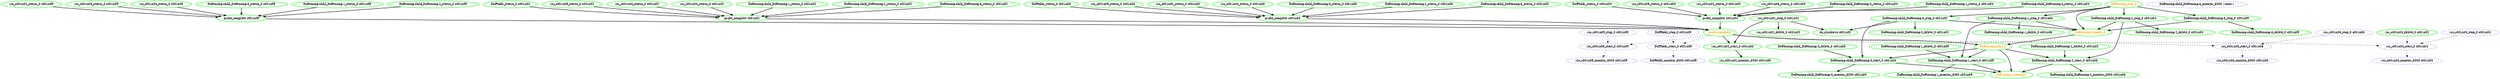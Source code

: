 digraph "g" {
	size = "30,30"
"rsc_c001n09_monitor_5000 c001n09" [ style="dashed" color="blue" fontcolor="black" ]
"DoFencing:child_DoFencing:1_monitor_5000 c001n09" [ style=bold color="green" fontcolor="black" ]
"DoFencing:child_DoFencing:1_delete_0 c001n09" [ style=bold color="green" fontcolor="black" ]
"DcIPaddr_monitor_5000 c001n09" [ style="dashed" color="blue" fontcolor="black" ]
"DoFencing:child_DoFencing:3_monitor_5000 <none>" [ style="dashed" color="blue" fontcolor="black" ]
"rsc_c001n02_monitor_5000 c001n03" [ style=bold color="green" fontcolor="black" ]
"DoFencing:child_DoFencing:2_monitor_5000 c001n03" [ style=bold color="green" fontcolor="black" ]
"DoFencing:child_DoFencing:2_delete_0 c001n02" [ style=bold color="green" fontcolor="black" ]
"rsc_c001n04_monitor_5000 c001n04" [ style="dashed" color="blue" fontcolor="black" ]
"rsc_c001n04_delete_0 c001n02" [ style=bold color="green" fontcolor="black" ]
"DoFencing:child_DoFencing:0_monitor_5000 c001n04" [ style=bold color="green" fontcolor="black" ]
"DoFencing:child_DoFencing:0_delete_0 c001n03" [ style=bold color="green" fontcolor="black" ]
"rsc_c001n03_monitor_5000 c001n03" [ style="dashed" color="blue" fontcolor="black" ]
"probe_complete" [ style=bold color="green" fontcolor="orange" ]
"probe_complete c001n09" [ style=bold color="green" fontcolor="black" ]
"rsc_c001n02_status_0 c001n09" [ style=bold color="green" fontcolor="black" ]
"rsc_c001n03_status_0 c001n09" [ style=bold color="green" fontcolor="black" ]
"rsc_c001n04_status_0 c001n09" [ style=bold color="green" fontcolor="black" ]
"DoFencing:child_DoFencing:0_status_0 c001n09" [ style=bold color="green" fontcolor="black" ]
"DoFencing:child_DoFencing:1_status_0 c001n09" [ style=bold color="green" fontcolor="black" ]
"DoFencing:child_DoFencing:2_status_0 c001n09" [ style=bold color="green" fontcolor="black" ]
"probe_complete c001n02" [ style=bold color="green" fontcolor="black" ]
"DcIPaddr_status_0 c001n02" [ style=bold color="green" fontcolor="black" ]
"rsc_c001n09_status_0 c001n02" [ style=bold color="green" fontcolor="black" ]
"rsc_c001n03_status_0 c001n02" [ style=bold color="green" fontcolor="black" ]
"rsc_c001n04_status_0 c001n02" [ style=bold color="green" fontcolor="black" ]
"DoFencing:child_DoFencing:1_status_0 c001n02" [ style=bold color="green" fontcolor="black" ]
"DoFencing:child_DoFencing:2_status_0 c001n02" [ style=bold color="green" fontcolor="black" ]
"DoFencing:child_DoFencing:3_status_0 c001n02" [ style=bold color="green" fontcolor="black" ]
"probe_complete c001n03" [ style=bold color="green" fontcolor="black" ]
"DcIPaddr_status_0 c001n03" [ style=bold color="green" fontcolor="black" ]
"rsc_c001n09_status_0 c001n03" [ style=bold color="green" fontcolor="black" ]
"rsc_c001n02_status_0 c001n03" [ style=bold color="green" fontcolor="black" ]
"rsc_c001n04_status_0 c001n03" [ style=bold color="green" fontcolor="black" ]
"DoFencing:child_DoFencing:0_status_0 c001n03" [ style=bold color="green" fontcolor="black" ]
"DoFencing:child_DoFencing:2_status_0 c001n03" [ style=bold color="green" fontcolor="black" ]
"DoFencing:child_DoFencing:3_status_0 c001n03" [ style=bold color="green" fontcolor="black" ]
"probe_complete c001n04" [ style=bold color="green" fontcolor="black" ]
"DcIPaddr_status_0 c001n04" [ style=bold color="green" fontcolor="black" ]
"rsc_c001n09_status_0 c001n04" [ style=bold color="green" fontcolor="black" ]
"rsc_c001n02_status_0 c001n04" [ style=bold color="green" fontcolor="black" ]
"rsc_c001n03_status_0 c001n04" [ style=bold color="green" fontcolor="black" ]
"DoFencing:child_DoFencing:0_status_0 c001n04" [ style=bold color="green" fontcolor="black" ]
"DoFencing:child_DoFencing:1_status_0 c001n04" [ style=bold color="green" fontcolor="black" ]
"DoFencing:child_DoFencing:3_status_0 c001n04" [ style=bold color="green" fontcolor="black" ]
"DcIPaddr_stop_0 c001n09" [ style="dashed" color="blue" fontcolor="black" ]
"DcIPaddr_start_0 c001n09" [ style="dashed" color="blue" fontcolor="black" ]
"rsc_c001n09_stop_0 c001n09" [ style="dashed" color="blue" fontcolor="black" ]
"rsc_c001n09_start_0 c001n09" [ style="dashed" color="blue" fontcolor="black" ]
"rsc_c001n02_stop_0 c001n02" [ style=bold color="green" fontcolor="black" ]
"rsc_c001n02_start_0 c001n03" [ style=bold color="green" fontcolor="black" ]
"rsc_c001n02_delete_0 c001n02" [ style=bold color="green" fontcolor="black" ]
"rsc_c001n03_stop_0 c001n03" [ style="dashed" color="blue" fontcolor="black" ]
"rsc_c001n03_start_0 c001n03" [ style="dashed" color="blue" fontcolor="black" ]
"rsc_c001n04_stop_0 c001n04" [ style="dashed" color="blue" fontcolor="black" ]
"rsc_c001n04_start_0 c001n04" [ style="dashed" color="blue" fontcolor="black" ]
"DoFencing:child_DoFencing:0_stop_0 c001n02" [ style=bold color="green" fontcolor="black" ]
"DoFencing:child_DoFencing:0_start_0 c001n04" [ style=bold color="green" fontcolor="black" ]
"DoFencing:child_DoFencing:0_delete_0 c001n02" [ style=bold color="green" fontcolor="black" ]
"DoFencing:child_DoFencing:1_stop_0 c001n03" [ style=bold color="green" fontcolor="black" ]
"DoFencing:child_DoFencing:1_start_0 c001n09" [ style=bold color="green" fontcolor="black" ]
"DoFencing:child_DoFencing:1_delete_0 c001n03" [ style=bold color="green" fontcolor="black" ]
"DoFencing:child_DoFencing:2_stop_0 c001n04" [ style=bold color="green" fontcolor="black" ]
"DoFencing:child_DoFencing:2_start_0 c001n03" [ style=bold color="green" fontcolor="black" ]
"DoFencing:child_DoFencing:2_delete_0 c001n04" [ style=bold color="green" fontcolor="black" ]
"DoFencing:child_DoFencing:3_stop_0 c001n09" [ style=bold color="green" fontcolor="black" ]
"DoFencing:child_DoFencing:3_delete_0 c001n09" [ style=bold color="green" fontcolor="black" ]
"DoFencing_start_0" [ style=bold color="green" fontcolor="orange" ]
"DoFencing_running_0" [ style=bold color="green" fontcolor="orange" ]
"DoFencing_stop_0" [ style=bold color="green" fontcolor="orange" ]
"DoFencing_stopped_0" [ style=bold color="green" fontcolor="orange" ]
"do_shutdown c001n02" [ style=bold color="green" fontcolor="black" ]
"rsc_c001n09_start_0 c001n09" -> "rsc_c001n09_monitor_5000 c001n09" [ style = dashed]
"DoFencing:child_DoFencing:1_start_0 c001n09" -> "DoFencing:child_DoFencing:1_monitor_5000 c001n09" [ style = bold]
"DcIPaddr_start_0 c001n09" -> "DcIPaddr_monitor_5000 c001n09" [ style = dashed]
"rsc_c001n02_start_0 c001n03" -> "rsc_c001n02_monitor_5000 c001n03" [ style = bold]
"DoFencing:child_DoFencing:2_start_0 c001n03" -> "DoFencing:child_DoFencing:2_monitor_5000 c001n03" [ style = bold]
"rsc_c001n04_start_0 c001n04" -> "rsc_c001n04_monitor_5000 c001n04" [ style = dashed]
"DoFencing:child_DoFencing:0_start_0 c001n04" -> "DoFencing:child_DoFencing:0_monitor_5000 c001n04" [ style = bold]
"rsc_c001n03_start_0 c001n03" -> "rsc_c001n03_monitor_5000 c001n03" [ style = dashed]
"probe_complete c001n09" -> "probe_complete" [ style = bold]
"probe_complete c001n02" -> "probe_complete" [ style = bold]
"probe_complete c001n03" -> "probe_complete" [ style = bold]
"probe_complete c001n04" -> "probe_complete" [ style = bold]
"rsc_c001n02_status_0 c001n09" -> "probe_complete c001n09" [ style = bold]
"rsc_c001n03_status_0 c001n09" -> "probe_complete c001n09" [ style = bold]
"rsc_c001n04_status_0 c001n09" -> "probe_complete c001n09" [ style = bold]
"DoFencing:child_DoFencing:0_status_0 c001n09" -> "probe_complete c001n09" [ style = bold]
"DoFencing:child_DoFencing:1_status_0 c001n09" -> "probe_complete c001n09" [ style = bold]
"DoFencing:child_DoFencing:2_status_0 c001n09" -> "probe_complete c001n09" [ style = bold]
"DcIPaddr_status_0 c001n02" -> "probe_complete c001n02" [ style = bold]
"rsc_c001n09_status_0 c001n02" -> "probe_complete c001n02" [ style = bold]
"rsc_c001n03_status_0 c001n02" -> "probe_complete c001n02" [ style = bold]
"rsc_c001n04_status_0 c001n02" -> "probe_complete c001n02" [ style = bold]
"DoFencing:child_DoFencing:1_status_0 c001n02" -> "probe_complete c001n02" [ style = bold]
"DoFencing:child_DoFencing:2_status_0 c001n02" -> "probe_complete c001n02" [ style = bold]
"DoFencing:child_DoFencing:3_status_0 c001n02" -> "probe_complete c001n02" [ style = bold]
"DcIPaddr_status_0 c001n03" -> "probe_complete c001n03" [ style = bold]
"rsc_c001n09_status_0 c001n03" -> "probe_complete c001n03" [ style = bold]
"rsc_c001n02_status_0 c001n03" -> "probe_complete c001n03" [ style = bold]
"rsc_c001n04_status_0 c001n03" -> "probe_complete c001n03" [ style = bold]
"DoFencing:child_DoFencing:0_status_0 c001n03" -> "probe_complete c001n03" [ style = bold]
"DoFencing:child_DoFencing:2_status_0 c001n03" -> "probe_complete c001n03" [ style = bold]
"DoFencing:child_DoFencing:3_status_0 c001n03" -> "probe_complete c001n03" [ style = bold]
"DcIPaddr_status_0 c001n04" -> "probe_complete c001n04" [ style = bold]
"rsc_c001n09_status_0 c001n04" -> "probe_complete c001n04" [ style = bold]
"rsc_c001n02_status_0 c001n04" -> "probe_complete c001n04" [ style = bold]
"rsc_c001n03_status_0 c001n04" -> "probe_complete c001n04" [ style = bold]
"DoFencing:child_DoFencing:0_status_0 c001n04" -> "probe_complete c001n04" [ style = bold]
"DoFencing:child_DoFencing:1_status_0 c001n04" -> "probe_complete c001n04" [ style = bold]
"DoFencing:child_DoFencing:3_status_0 c001n04" -> "probe_complete c001n04" [ style = bold]
"probe_complete" -> "DcIPaddr_start_0 c001n09" [ style = dashed]
"DcIPaddr_stop_0 c001n09" -> "DcIPaddr_start_0 c001n09" [ style = dashed]
"probe_complete" -> "rsc_c001n09_start_0 c001n09" [ style = dashed]
"rsc_c001n09_stop_0 c001n09" -> "rsc_c001n09_start_0 c001n09" [ style = dashed]
"probe_complete" -> "rsc_c001n02_start_0 c001n03" [ style = bold]
"rsc_c001n02_stop_0 c001n02" -> "rsc_c001n02_start_0 c001n03" [ style = bold]
"rsc_c001n02_stop_0 c001n02" -> "rsc_c001n02_delete_0 c001n02" [ style = bold]
"probe_complete" -> "rsc_c001n03_start_0 c001n03" [ style = dashed]
"rsc_c001n03_stop_0 c001n03" -> "rsc_c001n03_start_0 c001n03" [ style = dashed]
"rsc_c001n04_delete_0 c001n02" -> "rsc_c001n04_start_0 c001n04" [ style = dashed]
"probe_complete" -> "rsc_c001n04_start_0 c001n04" [ style = dashed]
"rsc_c001n04_stop_0 c001n04" -> "rsc_c001n04_start_0 c001n04" [ style = dashed]
"DoFencing_stop_0" -> "DoFencing:child_DoFencing:0_stop_0 c001n02" [ style = bold]
"DoFencing:child_DoFencing:0_delete_0 c001n03" -> "DoFencing:child_DoFencing:0_start_0 c001n04" [ style = bold]
"DoFencing:child_DoFencing:0_stop_0 c001n02" -> "DoFencing:child_DoFencing:0_start_0 c001n04" [ style = bold]
"DoFencing_start_0" -> "DoFencing:child_DoFencing:0_start_0 c001n04" [ style = bold]
"DoFencing:child_DoFencing:0_stop_0 c001n02" -> "DoFencing:child_DoFencing:0_delete_0 c001n02" [ style = bold]
"DoFencing_stop_0" -> "DoFencing:child_DoFencing:1_stop_0 c001n03" [ style = bold]
"DoFencing:child_DoFencing:1_delete_0 c001n09" -> "DoFencing:child_DoFencing:1_start_0 c001n09" [ style = bold]
"DoFencing:child_DoFencing:1_stop_0 c001n03" -> "DoFencing:child_DoFencing:1_start_0 c001n09" [ style = bold]
"DoFencing_start_0" -> "DoFencing:child_DoFencing:1_start_0 c001n09" [ style = bold]
"DoFencing:child_DoFencing:1_stop_0 c001n03" -> "DoFencing:child_DoFencing:1_delete_0 c001n03" [ style = bold]
"DoFencing_stop_0" -> "DoFencing:child_DoFencing:2_stop_0 c001n04" [ style = bold]
"DoFencing:child_DoFencing:2_delete_0 c001n02" -> "DoFencing:child_DoFencing:2_start_0 c001n03" [ style = bold]
"DoFencing:child_DoFencing:2_stop_0 c001n04" -> "DoFencing:child_DoFencing:2_start_0 c001n03" [ style = bold]
"DoFencing_start_0" -> "DoFencing:child_DoFencing:2_start_0 c001n03" [ style = bold]
"DoFencing:child_DoFencing:2_stop_0 c001n04" -> "DoFencing:child_DoFencing:2_delete_0 c001n04" [ style = bold]
"DoFencing_stop_0" -> "DoFencing:child_DoFencing:3_stop_0 c001n09" [ style = bold]
"DoFencing:child_DoFencing:3_stop_0 c001n09" -> "DoFencing:child_DoFencing:3_delete_0 c001n09" [ style = bold]
"probe_complete" -> "DoFencing_start_0" [ style = bold]
"DoFencing_stopped_0" -> "DoFencing_start_0" [ style = bold]
"DoFencing:child_DoFencing:0_start_0 c001n04" -> "DoFencing_running_0" [ style = bold]
"DoFencing:child_DoFencing:1_start_0 c001n09" -> "DoFencing_running_0" [ style = bold]
"DoFencing:child_DoFencing:2_start_0 c001n03" -> "DoFencing_running_0" [ style = bold]
"DoFencing_start_0" -> "DoFencing_running_0" [ style = bold]
"DoFencing:child_DoFencing:0_stop_0 c001n02" -> "DoFencing_stopped_0" [ style = bold]
"DoFencing:child_DoFencing:1_stop_0 c001n03" -> "DoFencing_stopped_0" [ style = bold]
"DoFencing:child_DoFencing:2_stop_0 c001n04" -> "DoFencing_stopped_0" [ style = bold]
"DoFencing:child_DoFencing:3_stop_0 c001n09" -> "DoFencing_stopped_0" [ style = bold]
"DoFencing_stop_0" -> "DoFencing_stopped_0" [ style = bold]
"rsc_c001n02_stop_0 c001n02" -> "do_shutdown c001n02" [ style = bold]
"DoFencing:child_DoFencing:0_stop_0 c001n02" -> "do_shutdown c001n02" [ style = bold]
}
